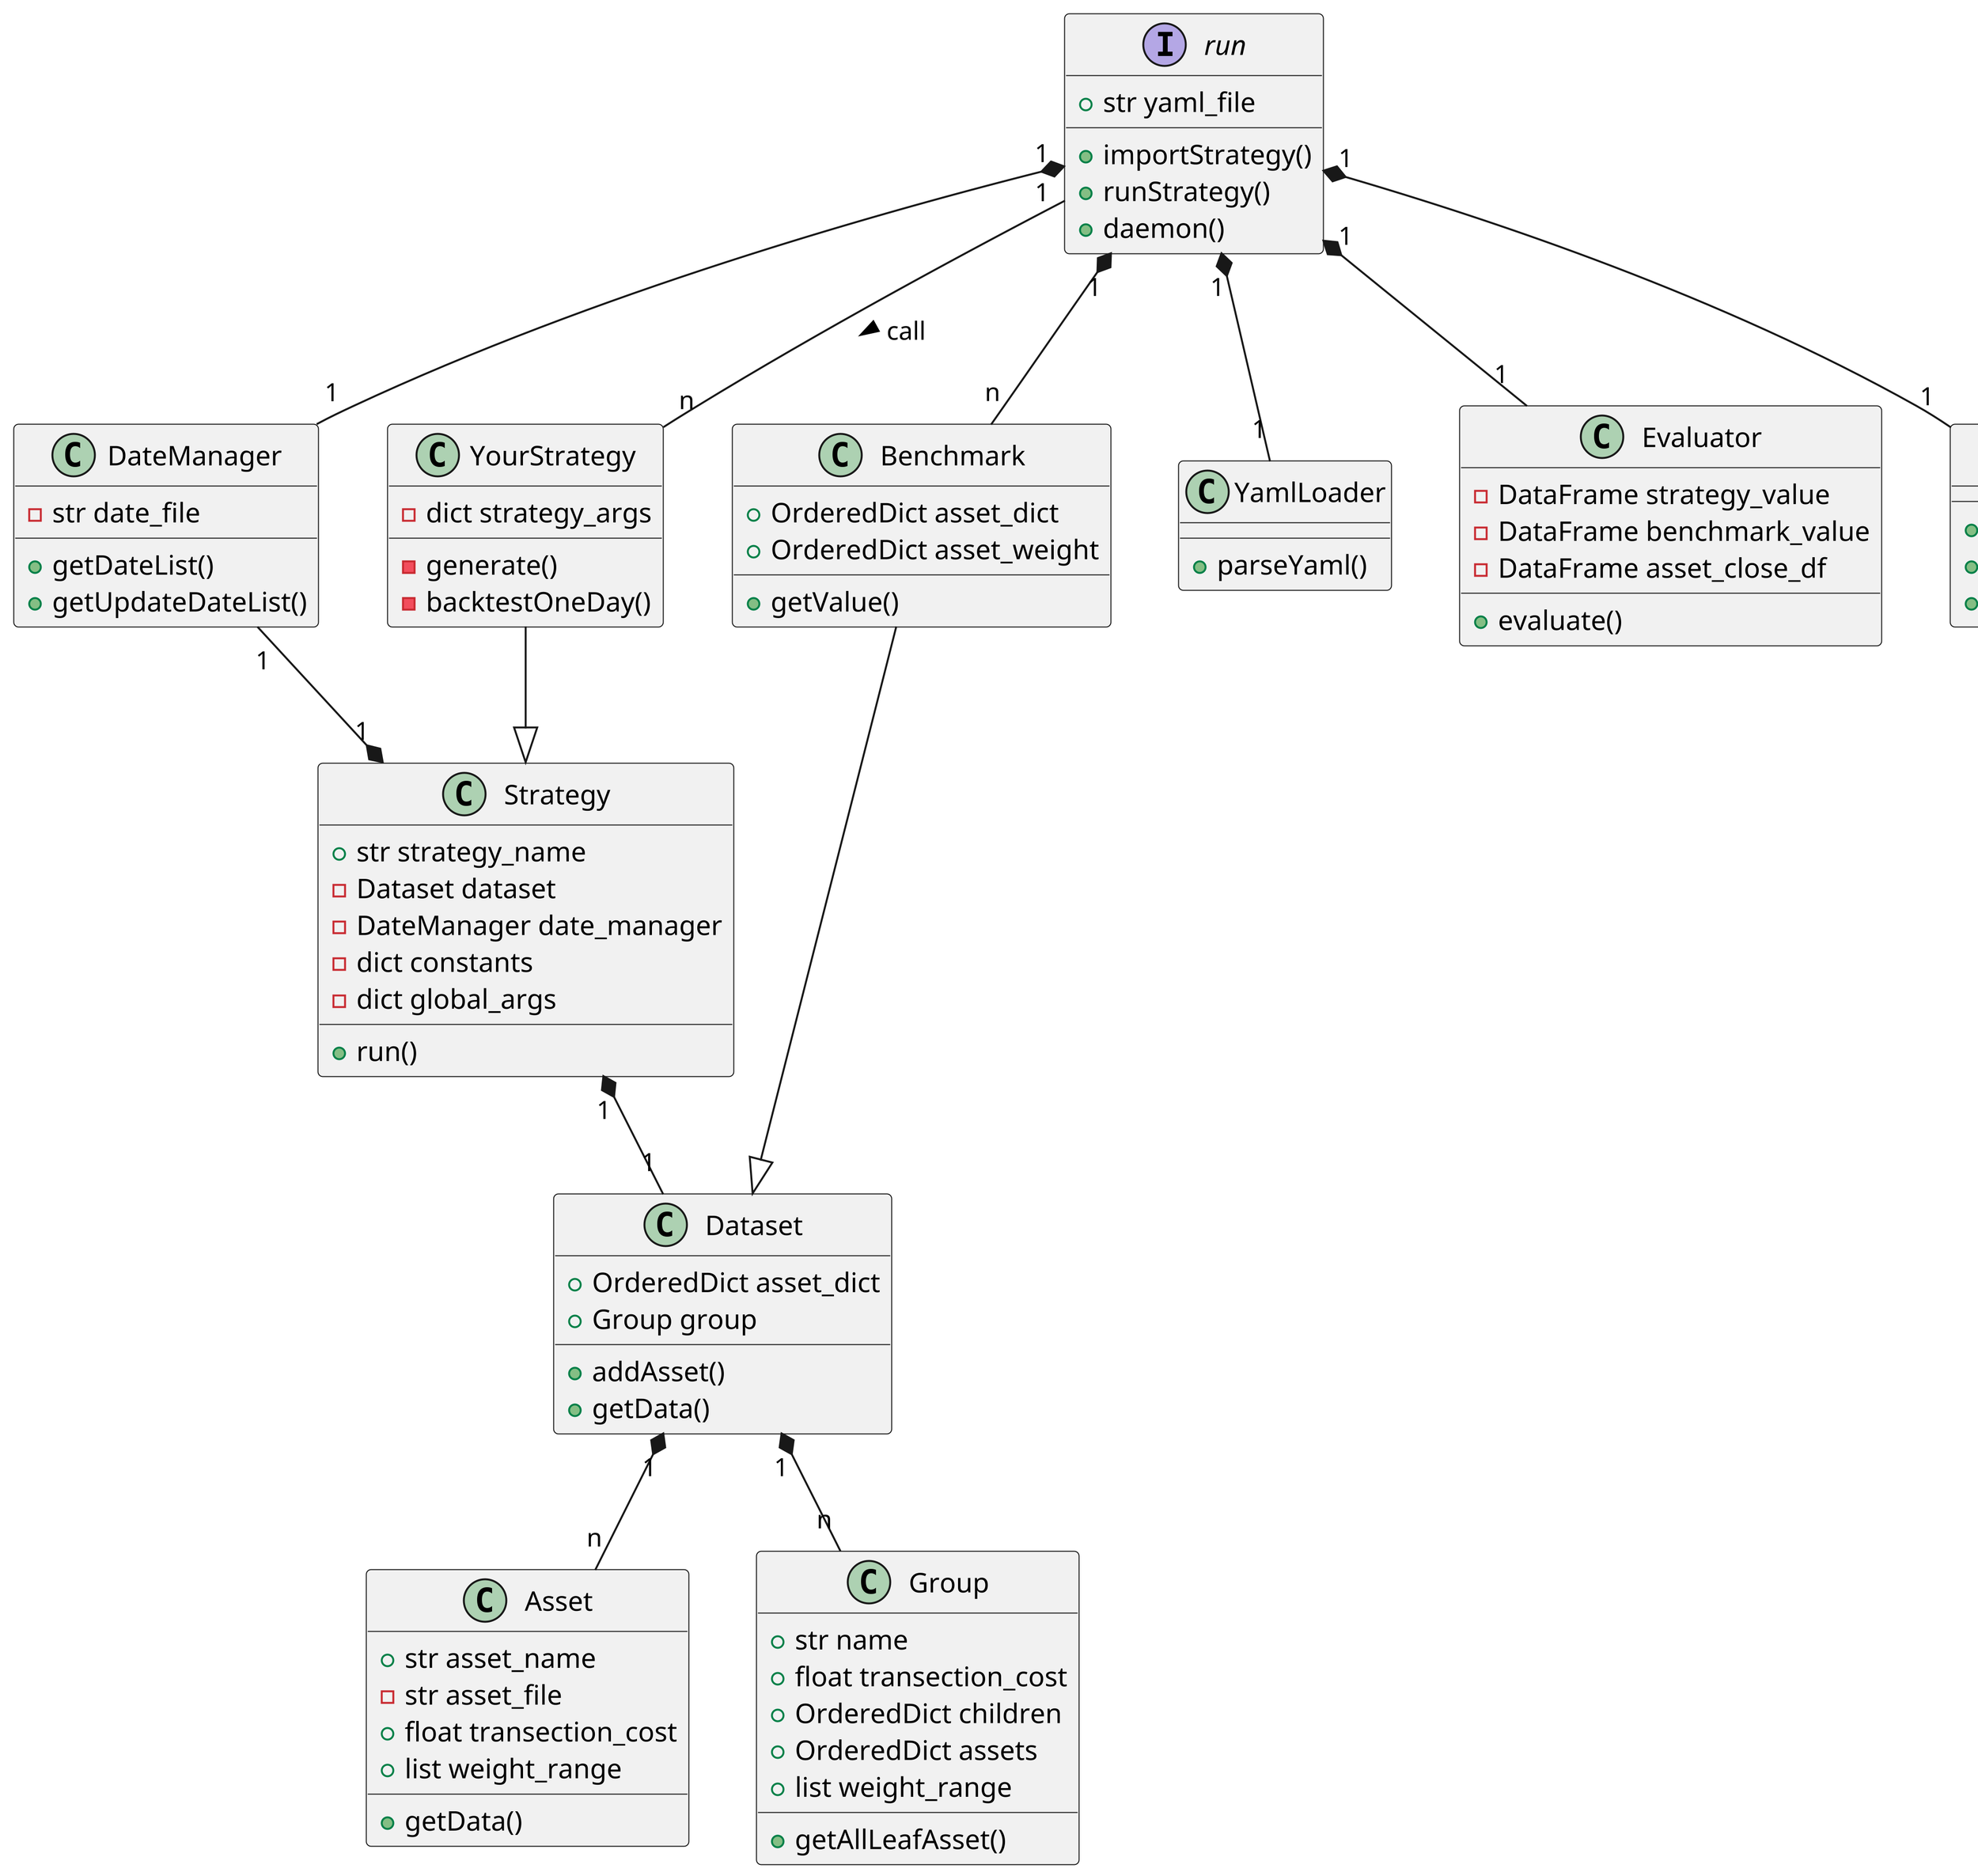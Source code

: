 @startuml
scale 8192*8192

Interface run
class YourStrategy

package framework{
    class Strategy
    class Asset 
    class Group
    class Benchmark
    class Dataset 
    class DateManager 
    class Painter
    class Evaluator
    class YamlLoader
}

Interface run{
    + str yaml_file
    + importStrategy()
    + runStrategy()
    + daemon()
} 

class YourStrategy{
    - dict strategy_args
    - generate()
    - backtestOneDay()
}

class Strategy{
    + str strategy_name
    - Dataset dataset
    - DateManager date_manager
    - dict constants
    - dict global_args
    + run()
}

class DateManager{
    - str date_file
    + getDateList()
    + getUpdateDateList()
}

class Asset{
    + str asset_name
    - str asset_file
    + float transection_cost
    + list weight_range
    + getData()
}

class Group{
    + str name
    + float transection_cost
    + OrderedDict children
    + OrderedDict assets
    + list weight_range
    + getAllLeafAsset()
}

class Dataset{
    + OrderedDict asset_dict
    + Group group
    + addAsset()
    + getData()
}

class Benchmark{
    + OrderedDict asset_dict
    + OrderedDict asset_weight
    + getValue()
}

class YamlLoader{
    + parseYaml()
}

class Evaluator{
    - DataFrame strategy_value
    - DataFrame benchmark_value
    - DataFrame asset_close_df
    + evaluate()
}

class Painter{
    + drawWeights()
    + drawValues()
    + summarize()
}

run "1" -- "n" YourStrategy : call >
run  "1" *-- "n" Benchmark
run  "1" *-- "1" Evaluator
run  "1" *-- "1" YamlLoader

YourStrategy --|> Strategy
Strategy  "1" *-- "1" Dataset
run  "1" *-- "1" Painter
run  "1" *-- "1" DateManager
Strategy  "1" *-left- "1" DateManager

Dataset  "1" *-- "n" Asset
Dataset  "1" *-- "n" Group
Benchmark  --|> Dataset


@enduml